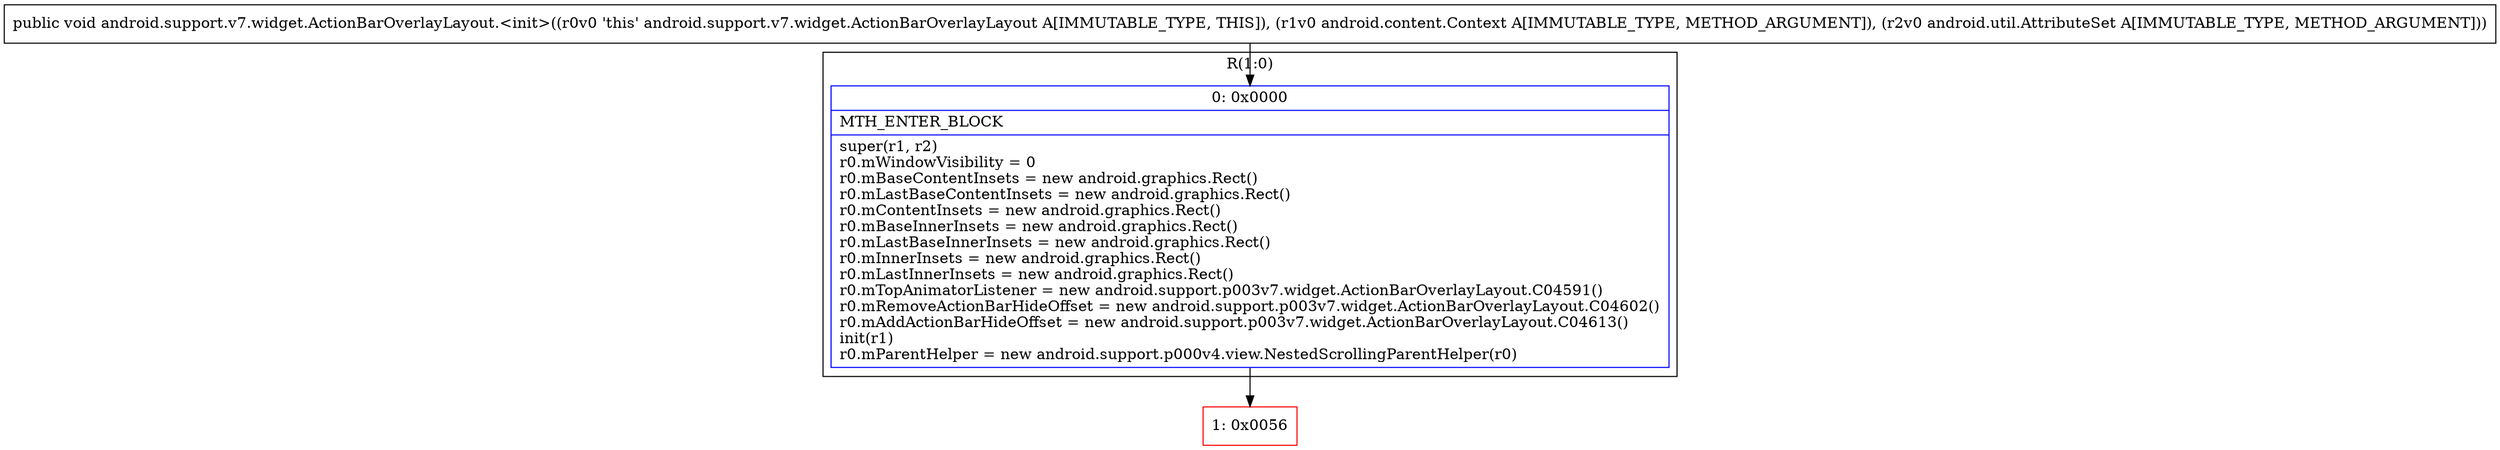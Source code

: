 digraph "CFG forandroid.support.v7.widget.ActionBarOverlayLayout.\<init\>(Landroid\/content\/Context;Landroid\/util\/AttributeSet;)V" {
subgraph cluster_Region_627262446 {
label = "R(1:0)";
node [shape=record,color=blue];
Node_0 [shape=record,label="{0\:\ 0x0000|MTH_ENTER_BLOCK\l|super(r1, r2)\lr0.mWindowVisibility = 0\lr0.mBaseContentInsets = new android.graphics.Rect()\lr0.mLastBaseContentInsets = new android.graphics.Rect()\lr0.mContentInsets = new android.graphics.Rect()\lr0.mBaseInnerInsets = new android.graphics.Rect()\lr0.mLastBaseInnerInsets = new android.graphics.Rect()\lr0.mInnerInsets = new android.graphics.Rect()\lr0.mLastInnerInsets = new android.graphics.Rect()\lr0.mTopAnimatorListener = new android.support.p003v7.widget.ActionBarOverlayLayout.C04591()\lr0.mRemoveActionBarHideOffset = new android.support.p003v7.widget.ActionBarOverlayLayout.C04602()\lr0.mAddActionBarHideOffset = new android.support.p003v7.widget.ActionBarOverlayLayout.C04613()\linit(r1)\lr0.mParentHelper = new android.support.p000v4.view.NestedScrollingParentHelper(r0)\l}"];
}
Node_1 [shape=record,color=red,label="{1\:\ 0x0056}"];
MethodNode[shape=record,label="{public void android.support.v7.widget.ActionBarOverlayLayout.\<init\>((r0v0 'this' android.support.v7.widget.ActionBarOverlayLayout A[IMMUTABLE_TYPE, THIS]), (r1v0 android.content.Context A[IMMUTABLE_TYPE, METHOD_ARGUMENT]), (r2v0 android.util.AttributeSet A[IMMUTABLE_TYPE, METHOD_ARGUMENT])) }"];
MethodNode -> Node_0;
Node_0 -> Node_1;
}


